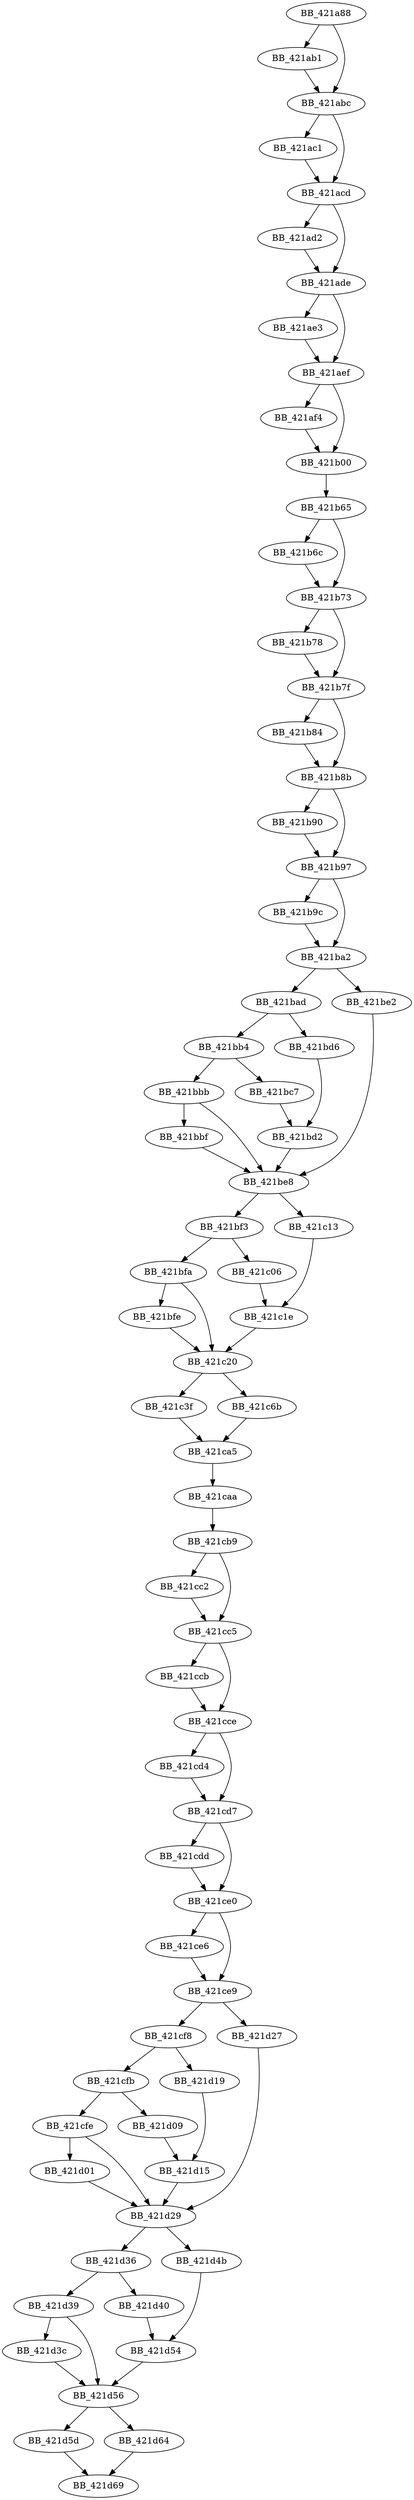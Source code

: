 DiGraph __raise_exc_ex{
BB_421a88->BB_421ab1
BB_421a88->BB_421abc
BB_421ab1->BB_421abc
BB_421abc->BB_421ac1
BB_421abc->BB_421acd
BB_421ac1->BB_421acd
BB_421acd->BB_421ad2
BB_421acd->BB_421ade
BB_421ad2->BB_421ade
BB_421ade->BB_421ae3
BB_421ade->BB_421aef
BB_421ae3->BB_421aef
BB_421aef->BB_421af4
BB_421aef->BB_421b00
BB_421af4->BB_421b00
BB_421b00->BB_421b65
BB_421b65->BB_421b6c
BB_421b65->BB_421b73
BB_421b6c->BB_421b73
BB_421b73->BB_421b78
BB_421b73->BB_421b7f
BB_421b78->BB_421b7f
BB_421b7f->BB_421b84
BB_421b7f->BB_421b8b
BB_421b84->BB_421b8b
BB_421b8b->BB_421b90
BB_421b8b->BB_421b97
BB_421b90->BB_421b97
BB_421b97->BB_421b9c
BB_421b97->BB_421ba2
BB_421b9c->BB_421ba2
BB_421ba2->BB_421bad
BB_421ba2->BB_421be2
BB_421bad->BB_421bb4
BB_421bad->BB_421bd6
BB_421bb4->BB_421bbb
BB_421bb4->BB_421bc7
BB_421bbb->BB_421bbf
BB_421bbb->BB_421be8
BB_421bbf->BB_421be8
BB_421bc7->BB_421bd2
BB_421bd2->BB_421be8
BB_421bd6->BB_421bd2
BB_421be2->BB_421be8
BB_421be8->BB_421bf3
BB_421be8->BB_421c13
BB_421bf3->BB_421bfa
BB_421bf3->BB_421c06
BB_421bfa->BB_421bfe
BB_421bfa->BB_421c20
BB_421bfe->BB_421c20
BB_421c06->BB_421c1e
BB_421c13->BB_421c1e
BB_421c1e->BB_421c20
BB_421c20->BB_421c3f
BB_421c20->BB_421c6b
BB_421c3f->BB_421ca5
BB_421c6b->BB_421ca5
BB_421ca5->BB_421caa
BB_421caa->BB_421cb9
BB_421cb9->BB_421cc2
BB_421cb9->BB_421cc5
BB_421cc2->BB_421cc5
BB_421cc5->BB_421ccb
BB_421cc5->BB_421cce
BB_421ccb->BB_421cce
BB_421cce->BB_421cd4
BB_421cce->BB_421cd7
BB_421cd4->BB_421cd7
BB_421cd7->BB_421cdd
BB_421cd7->BB_421ce0
BB_421cdd->BB_421ce0
BB_421ce0->BB_421ce6
BB_421ce0->BB_421ce9
BB_421ce6->BB_421ce9
BB_421ce9->BB_421cf8
BB_421ce9->BB_421d27
BB_421cf8->BB_421cfb
BB_421cf8->BB_421d19
BB_421cfb->BB_421cfe
BB_421cfb->BB_421d09
BB_421cfe->BB_421d01
BB_421cfe->BB_421d29
BB_421d01->BB_421d29
BB_421d09->BB_421d15
BB_421d15->BB_421d29
BB_421d19->BB_421d15
BB_421d27->BB_421d29
BB_421d29->BB_421d36
BB_421d29->BB_421d4b
BB_421d36->BB_421d39
BB_421d36->BB_421d40
BB_421d39->BB_421d3c
BB_421d39->BB_421d56
BB_421d3c->BB_421d56
BB_421d40->BB_421d54
BB_421d4b->BB_421d54
BB_421d54->BB_421d56
BB_421d56->BB_421d5d
BB_421d56->BB_421d64
BB_421d5d->BB_421d69
BB_421d64->BB_421d69
}
